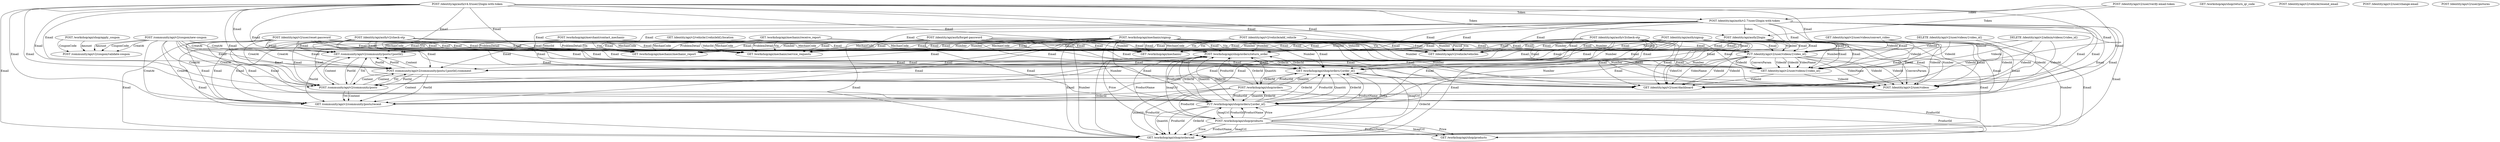 digraph G {
  1 [ label="GET /identity/api/v2/user/videos/convert_video" ];
  2 [ label="GET /workshop/api/shop/return_qr_code" ];
  3 [ label="GET /identity/api/v2/vehicle/vehicles" ];
  4 [ label="POST /identity/api/auth/v2/check-otp" ];
  5 [ label="POST /identity/api/v2/user/verify-email-token" ];
  6 [ label="GET /workshop/api/shop/orders/all" ];
  7 [ label="POST /workshop/api/shop/orders/return_order" ];
  8 [ label="DELETE /identity/api/v2/user/videos/{video_id}" ];
  9 [ label="GET /workshop/api/mechanic/receive_report" ];
  10 [ label="PUT /identity/api/v2/user/videos/{video_id}" ];
  11 [ label="POST /community/api/v2/coupon/new-coupon" ];
  12 [ label="DELETE /identity/api/v2/admin/videos/{video_id}" ];
  13 [ label="GET /workshop/api/shop/products" ];
  14 [ label="POST /identity/api/v2/vehicle/resend_email" ];
  15 [ label="GET /workshop/api/mechanic/" ];
  16 [ label="POST /workshop/api/merchant/contact_mechanic" ];
  17 [ label="POST /workshop/api/shop/products" ];
  18 [ label="GET /identity/api/v2/user/dashboard" ];
  19 [ label="GET /community/api/v2/community/posts/{postId}" ];
  20 [ label="POST /community/api/v2/community/posts/{postId}/comment" ];
  21 [ label="POST /identity/api/v2/user/videos" ];
  22 [ label="POST /identity/api/auth/v4.0/user/2login-with-token" ];
  23 [ label="POST /identity/api/v2/user/change-email" ];
  24 [ label="POST /identity/api/auth/v3/check-otp" ];
  25 [ label="POST /identity/api/v2/vehicle/add_vehicle" ];
  26 [ label="POST /identity/api/auth/forget-password" ];
  27 [ label="POST /workshop/api/mechanic/signup" ];
  28 [ label="GET /identity/api/v2/user/videos/{video_id}" ];
  29 [ label="GET /workshop/api/mechanic/mechanic_report" ];
  30 [ label="GET /workshop/api/shop/orders/{order_id}" ];
  31 [ label="POST /identity/api/auth/v2.7/user/2login-with-token" ];
  32 [ label="PUT /workshop/api/shop/orders/{order_id}" ];
  33 [ label="POST /workshop/api/shop/apply_coupon" ];
  34 [ label="GET /community/api/v2/community/posts/recent" ];
  35 [ label="POST /identity/api/v2/user/pictures" ];
  36 [ label="POST /identity/api/auth/signup" ];
  37 [ label="POST /identity/api/v2/user/reset-password" ];
  38 [ label="POST /workshop/api/shop/orders" ];
  39 [ label="GET /identity/api/v2/vehicle/{vehicleId}/location" ];
  40 [ label="GET /workshop/api/mechanic/service_requests" ];
  41 [ label="POST /community/api/v2/coupon/validate-coupon" ];
  42 [ label="POST /identity/api/auth/2login" ];
  43 [ label="POST /community/api/v2/community/posts" ];
  38 -> 13 [ label="ProductId" ];
  17 -> 13 [ label="ProductName" ];
  17 -> 13 [ label="ImagUrl" ];
  17 -> 13 [ label="Price" ];
  32 -> 13 [ label="ProductId" ];
  24 -> 10 [ label="Email" ];
  26 -> 10 [ label="Email" ];
  4 -> 10 [ label="Email" ];
  1 -> 10 [ label="VideoId" ];
  36 -> 10 [ label="Number" ];
  36 -> 10 [ label="Email" ];
  31 -> 10 [ label="Email" ];
  42 -> 10 [ label="Email" ];
  12 -> 10 [ label="VideoId" ];
  8 -> 10 [ label="VideoId" ];
  22 -> 10 [ label="Email" ];
  28 -> 10 [ label="VideoId" ];
  27 -> 10 [ label="Number" ];
  27 -> 10 [ label="Email" ];
  37 -> 10 [ label="Email" ];
  24 -> 3 [ label="Email" ];
  26 -> 3 [ label="Email" ];
  4 -> 3 [ label="Email" ];
  39 -> 3 [ label="VehiclId" ];
  36 -> 3 [ label="Email" ];
  36 -> 3 [ label="Number" ];
  25 -> 3 [ label="Pincod" ];
  25 -> 3 [ label="Vin" ];
  31 -> 3 [ label="Email" ];
  42 -> 3 [ label="Email" ];
  16 -> 3 [ label="Vin" ];
  9 -> 3 [ label="Vin" ];
  22 -> 3 [ label="Email" ];
  27 -> 3 [ label="Email" ];
  27 -> 3 [ label="Number" ];
  37 -> 3 [ label="Email" ];
  24 -> 20 [ label="Email" ];
  26 -> 20 [ label="Email" ];
  4 -> 20 [ label="Email" ];
  36 -> 20 [ label="Email" ];
  31 -> 20 [ label="Email" ];
  19 -> 20 [ label="PostId" ];
  42 -> 20 [ label="Email" ];
  43 -> 20 [ label="Content" ];
  43 -> 20 [ label="Titl" ];
  22 -> 20 [ label="Email" ];
  27 -> 20 [ label="Email" ];
  37 -> 20 [ label="Email" ];
  11 -> 20 [ label="CreatAt" ];
  11 -> 20 [ label="CreatAt" ];
  33 -> 41 [ label="CouponCode" ];
  33 -> 41 [ label="Amount" ];
  11 -> 41 [ label="CouponCode" ];
  11 -> 41 [ label="CreatAt" ];
  11 -> 41 [ label="Amount" ];
  32 -> 38 [ label="OrderId" ];
  30 -> 38 [ label="OrderId" ];
  7 -> 38 [ label="OrderId" ];
  24 -> 21 [ label="Email" ];
  26 -> 21 [ label="Email" ];
  10 -> 21 [ label="VideoName" ];
  10 -> 21 [ label="VideoId" ];
  10 -> 21 [ label="VideoId" ];
  10 -> 21 [ label="ConversParam" ];
  4 -> 21 [ label="Email" ];
  1 -> 21 [ label="VideoId" ];
  36 -> 21 [ label="Email" ];
  36 -> 21 [ label="Number" ];
  31 -> 21 [ label="Email" ];
  42 -> 21 [ label="Email" ];
  12 -> 21 [ label="VideoId" ];
  8 -> 21 [ label="VideoId" ];
  22 -> 21 [ label="Email" ];
  28 -> 21 [ label="VideoId" ];
  27 -> 21 [ label="Email" ];
  27 -> 21 [ label="Number" ];
  37 -> 21 [ label="Email" ];
  24 -> 40 [ label="Email" ];
  26 -> 40 [ label="Email" ];
  4 -> 40 [ label="Email" ];
  39 -> 40 [ label="VehiclId" ];
  36 -> 40 [ label="Number" ];
  36 -> 40 [ label="Email" ];
  25 -> 40 [ label="Vin" ];
  31 -> 40 [ label="Email" ];
  42 -> 40 [ label="Email" ];
  16 -> 40 [ label="Vin" ];
  16 -> 40 [ label="MechanCode" ];
  16 -> 40 [ label="ProblemDetail" ];
  9 -> 40 [ label="Vin" ];
  9 -> 40 [ label="MechanCode" ];
  9 -> 40 [ label="ProblemDetail" ];
  22 -> 40 [ label="Email" ];
  27 -> 40 [ label="Number" ];
  27 -> 40 [ label="MechanCode" ];
  27 -> 40 [ label="Email" ];
  37 -> 40 [ label="Email" ];
  38 -> 17 [ label="ProductId" ];
  32 -> 17 [ label="ProductId" ];
  24 -> 32 [ label="Email" ];
  26 -> 32 [ label="Email" ];
  38 -> 32 [ label="Quantiti" ];
  38 -> 32 [ label="ProductId" ];
  4 -> 32 [ label="Email" ];
  17 -> 32 [ label="ProductName" ];
  17 -> 32 [ label="Price" ];
  17 -> 32 [ label="ImagUrl" ];
  36 -> 32 [ label="Number" ];
  36 -> 32 [ label="Email" ];
  31 -> 32 [ label="Email" ];
  42 -> 32 [ label="Email" ];
  30 -> 32 [ label="OrderId" ];
  7 -> 32 [ label="OrderId" ];
  22 -> 32 [ label="Email" ];
  27 -> 32 [ label="Number" ];
  27 -> 32 [ label="Email" ];
  37 -> 32 [ label="Email" ];
  5 -> 31 [ label="Token" ];
  22 -> 31 [ label="Token" ];
  24 -> 15 [ label="Email" ];
  26 -> 15 [ label="Email" ];
  4 -> 15 [ label="Email" ];
  36 -> 15 [ label="Number" ];
  36 -> 15 [ label="Email" ];
  31 -> 15 [ label="Email" ];
  42 -> 15 [ label="Email" ];
  16 -> 15 [ label="MechanCode" ];
  9 -> 15 [ label="MechanCode" ];
  22 -> 15 [ label="Email" ];
  27 -> 15 [ label="MechanCode" ];
  27 -> 15 [ label="Number" ];
  27 -> 15 [ label="Email" ];
  37 -> 15 [ label="Email" ];
  24 -> 18 [ label="Email" ];
  26 -> 18 [ label="Email" ];
  10 -> 18 [ label="VideoName" ];
  10 -> 18 [ label="VideoId" ];
  10 -> 18 [ label="VideoId" ];
  10 -> 18 [ label="VideoUrl" ];
  4 -> 18 [ label="Email" ];
  1 -> 18 [ label="VideoId" ];
  36 -> 18 [ label="Email" ];
  36 -> 18 [ label="Number" ];
  31 -> 18 [ label="Email" ];
  42 -> 18 [ label="Email" ];
  12 -> 18 [ label="VideoId" ];
  8 -> 18 [ label="VideoId" ];
  22 -> 18 [ label="Email" ];
  28 -> 18 [ label="VideoId" ];
  27 -> 18 [ label="Email" ];
  27 -> 18 [ label="Number" ];
  37 -> 18 [ label="Email" ];
  24 -> 19 [ label="Email" ];
  26 -> 19 [ label="Email" ];
  20 -> 19 [ label="PostId" ];
  20 -> 19 [ label="Content" ];
  4 -> 19 [ label="Email" ];
  36 -> 19 [ label="Email" ];
  31 -> 19 [ label="Email" ];
  42 -> 19 [ label="Email" ];
  43 -> 19 [ label="Titl" ];
  43 -> 19 [ label="Content" ];
  22 -> 19 [ label="Email" ];
  27 -> 19 [ label="Email" ];
  37 -> 19 [ label="Email" ];
  11 -> 19 [ label="CreatAt" ];
  11 -> 19 [ label="CreatAt" ];
  24 -> 34 [ label="Email" ];
  26 -> 34 [ label="Email" ];
  20 -> 34 [ label="Content" ];
  20 -> 34 [ label="PostId" ];
  4 -> 34 [ label="Email" ];
  36 -> 34 [ label="Email" ];
  31 -> 34 [ label="Email" ];
  19 -> 34 [ label="PostId" ];
  42 -> 34 [ label="Email" ];
  43 -> 34 [ label="Content" ];
  43 -> 34 [ label="Titl" ];
  22 -> 34 [ label="Email" ];
  27 -> 34 [ label="Email" ];
  37 -> 34 [ label="Email" ];
  11 -> 34 [ label="CreatAt" ];
  11 -> 34 [ label="CreatAt" ];
  24 -> 29 [ label="Email" ];
  26 -> 29 [ label="Email" ];
  4 -> 29 [ label="Email" ];
  39 -> 29 [ label="VehiclId" ];
  36 -> 29 [ label="Number" ];
  36 -> 29 [ label="Email" ];
  25 -> 29 [ label="Vin" ];
  31 -> 29 [ label="Email" ];
  42 -> 29 [ label="Email" ];
  16 -> 29 [ label="MechanCode" ];
  16 -> 29 [ label="Vin" ];
  16 -> 29 [ label="ProblemDetail" ];
  9 -> 29 [ label="MechanCode" ];
  9 -> 29 [ label="Vin" ];
  9 -> 29 [ label="ProblemDetail" ];
  22 -> 29 [ label="Email" ];
  27 -> 29 [ label="Number" ];
  27 -> 29 [ label="MechanCode" ];
  27 -> 29 [ label="Email" ];
  37 -> 29 [ label="Email" ];
  5 -> 42 [ label="Token" ];
  31 -> 42 [ label="Token" ];
  22 -> 42 [ label="Token" ];
  24 -> 43 [ label="Email" ];
  26 -> 43 [ label="Email" ];
  20 -> 43 [ label="PostId" ];
  20 -> 43 [ label="Content" ];
  4 -> 43 [ label="Email" ];
  36 -> 43 [ label="Email" ];
  31 -> 43 [ label="Email" ];
  19 -> 43 [ label="PostId" ];
  42 -> 43 [ label="Email" ];
  22 -> 43 [ label="Email" ];
  27 -> 43 [ label="Email" ];
  37 -> 43 [ label="Email" ];
  11 -> 43 [ label="CreatAt" ];
  11 -> 43 [ label="CreatAt" ];
  24 -> 6 [ label="Email" ];
  26 -> 6 [ label="Email" ];
  38 -> 6 [ label="ProductId" ];
  38 -> 6 [ label="Quantiti" ];
  4 -> 6 [ label="Email" ];
  17 -> 6 [ label="ProductName" ];
  17 -> 6 [ label="ImagUrl" ];
  17 -> 6 [ label="Price" ];
  36 -> 6 [ label="Email" ];
  36 -> 6 [ label="Number" ];
  32 -> 6 [ label="OrderId" ];
  32 -> 6 [ label="ProductId" ];
  32 -> 6 [ label="Quantiti" ];
  31 -> 6 [ label="Email" ];
  42 -> 6 [ label="Email" ];
  30 -> 6 [ label="OrderId" ];
  7 -> 6 [ label="OrderId" ];
  22 -> 6 [ label="Email" ];
  27 -> 6 [ label="Email" ];
  27 -> 6 [ label="Number" ];
  37 -> 6 [ label="Email" ];
  24 -> 30 [ label="Email" ];
  26 -> 30 [ label="Email" ];
  38 -> 30 [ label="ProductId" ];
  38 -> 30 [ label="Quantiti" ];
  4 -> 30 [ label="Email" ];
  17 -> 30 [ label="ImagUrl" ];
  17 -> 30 [ label="ProductName" ];
  17 -> 30 [ label="Price" ];
  36 -> 30 [ label="Number" ];
  36 -> 30 [ label="Email" ];
  32 -> 30 [ label="OrderId" ];
  32 -> 30 [ label="ProductId" ];
  32 -> 30 [ label="Quantiti" ];
  31 -> 30 [ label="Email" ];
  42 -> 30 [ label="Email" ];
  7 -> 30 [ label="OrderId" ];
  22 -> 30 [ label="Email" ];
  27 -> 30 [ label="Number" ];
  27 -> 30 [ label="Email" ];
  37 -> 30 [ label="Email" ];
  24 -> 7 [ label="Email" ];
  26 -> 7 [ label="Email" ];
  38 -> 7 [ label="Quantiti" ];
  38 -> 7 [ label="ProductId" ];
  4 -> 7 [ label="Email" ];
  17 -> 7 [ label="Price" ];
  17 -> 7 [ label="ProductName" ];
  17 -> 7 [ label="ImagUrl" ];
  36 -> 7 [ label="Email" ];
  36 -> 7 [ label="Number" ];
  32 -> 7 [ label="Quantiti" ];
  32 -> 7 [ label="OrderId" ];
  32 -> 7 [ label="ProductId" ];
  31 -> 7 [ label="Email" ];
  42 -> 7 [ label="Email" ];
  30 -> 7 [ label="OrderId" ];
  22 -> 7 [ label="Email" ];
  27 -> 7 [ label="Email" ];
  27 -> 7 [ label="Number" ];
  37 -> 7 [ label="Email" ];
  24 -> 28 [ label="Email" ];
  26 -> 28 [ label="Email" ];
  10 -> 28 [ label="ConversParam" ];
  10 -> 28 [ label="VideoId" ];
  10 -> 28 [ label="VideoId" ];
  10 -> 28 [ label="VideoName" ];
  4 -> 28 [ label="Email" ];
  1 -> 28 [ label="VideoId" ];
  36 -> 28 [ label="Number" ];
  36 -> 28 [ label="Email" ];
  31 -> 28 [ label="Email" ];
  42 -> 28 [ label="Email" ];
  12 -> 28 [ label="VideoId" ];
  8 -> 28 [ label="VideoId" ];
  22 -> 28 [ label="Email" ];
  27 -> 28 [ label="Number" ];
  27 -> 28 [ label="Email" ];
  37 -> 28 [ label="Email" ];
}
